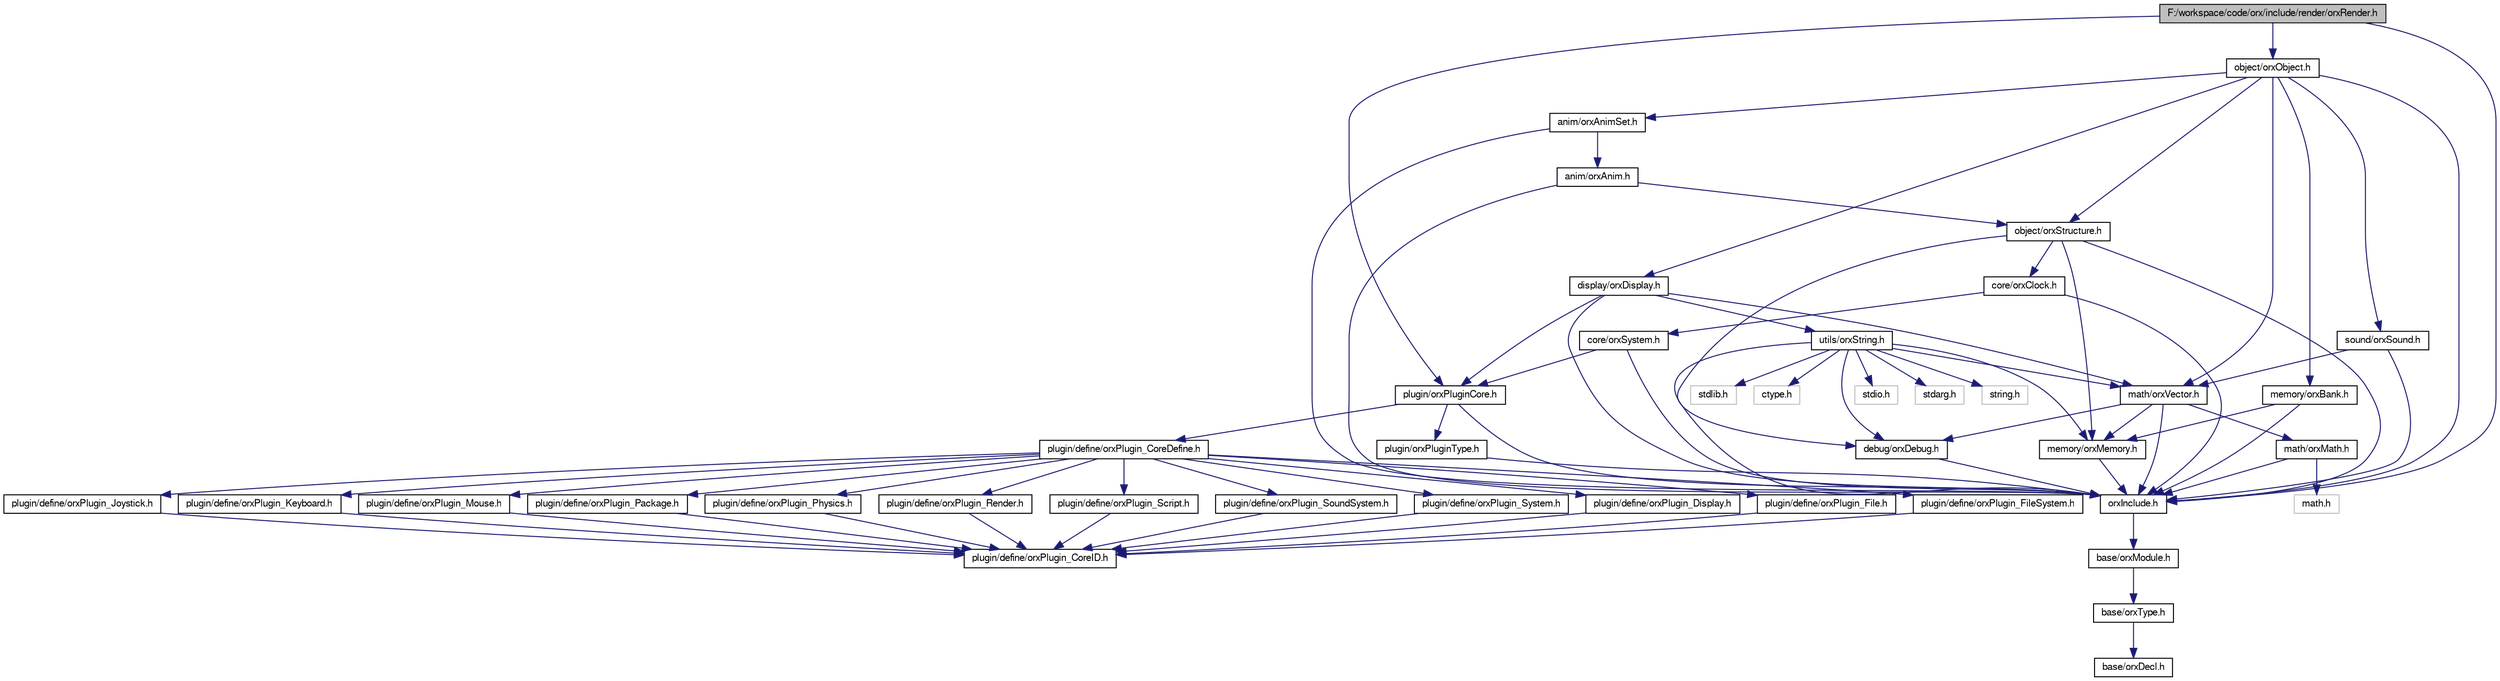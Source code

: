 digraph G
{
  bgcolor="transparent";
  edge [fontname="FreeSans",fontsize=10,labelfontname="FreeSans",labelfontsize=10];
  node [fontname="FreeSans",fontsize=10,shape=record];
  Node1 [label="F:/workspace/code/orx/include/render/orxRender.h",height=0.2,width=0.4,color="black", fillcolor="grey75", style="filled" fontcolor="black"];
  Node1 -> Node2 [color="midnightblue",fontsize=10,style="solid",fontname="FreeSans"];
  Node2 [label="orxInclude.h",height=0.2,width=0.4,color="black",URL="$orx_include_8h.html"];
  Node2 -> Node3 [color="midnightblue",fontsize=10,style="solid",fontname="FreeSans"];
  Node3 [label="base/orxModule.h",height=0.2,width=0.4,color="black",URL="$orx_module_8h.html"];
  Node3 -> Node4 [color="midnightblue",fontsize=10,style="solid",fontname="FreeSans"];
  Node4 [label="base/orxType.h",height=0.2,width=0.4,color="black",URL="$orx_type_8h.html"];
  Node4 -> Node5 [color="midnightblue",fontsize=10,style="solid",fontname="FreeSans"];
  Node5 [label="base/orxDecl.h",height=0.2,width=0.4,color="black",URL="$orx_decl_8h.html"];
  Node1 -> Node6 [color="midnightblue",fontsize=10,style="solid",fontname="FreeSans"];
  Node6 [label="plugin/orxPluginCore.h",height=0.2,width=0.4,color="black",URL="$orx_plugin_core_8h.html"];
  Node6 -> Node2 [color="midnightblue",fontsize=10,style="solid",fontname="FreeSans"];
  Node6 -> Node7 [color="midnightblue",fontsize=10,style="solid",fontname="FreeSans"];
  Node7 [label="plugin/orxPluginType.h",height=0.2,width=0.4,color="black",URL="$orx_plugin_type_8h.html"];
  Node7 -> Node2 [color="midnightblue",fontsize=10,style="solid",fontname="FreeSans"];
  Node6 -> Node8 [color="midnightblue",fontsize=10,style="solid",fontname="FreeSans"];
  Node8 [label="plugin/define/orxPlugin_CoreDefine.h",height=0.2,width=0.4,color="black",URL="$orx_plugin___core_define_8h.html"];
  Node8 -> Node9 [color="midnightblue",fontsize=10,style="solid",fontname="FreeSans"];
  Node9 [label="plugin/define/orxPlugin_Display.h",height=0.2,width=0.4,color="black",URL="$orx_plugin___display_8h.html"];
  Node9 -> Node10 [color="midnightblue",fontsize=10,style="solid",fontname="FreeSans"];
  Node10 [label="plugin/define/orxPlugin_CoreID.h",height=0.2,width=0.4,color="black",URL="$orx_plugin___core_i_d_8h.html"];
  Node8 -> Node11 [color="midnightblue",fontsize=10,style="solid",fontname="FreeSans"];
  Node11 [label="plugin/define/orxPlugin_File.h",height=0.2,width=0.4,color="black",URL="$orx_plugin___file_8h.html"];
  Node11 -> Node10 [color="midnightblue",fontsize=10,style="solid",fontname="FreeSans"];
  Node8 -> Node12 [color="midnightblue",fontsize=10,style="solid",fontname="FreeSans"];
  Node12 [label="plugin/define/orxPlugin_FileSystem.h",height=0.2,width=0.4,color="black",URL="$orx_plugin___file_system_8h.html"];
  Node12 -> Node10 [color="midnightblue",fontsize=10,style="solid",fontname="FreeSans"];
  Node8 -> Node13 [color="midnightblue",fontsize=10,style="solid",fontname="FreeSans"];
  Node13 [label="plugin/define/orxPlugin_Joystick.h",height=0.2,width=0.4,color="black",URL="$orx_plugin___joystick_8h.html"];
  Node13 -> Node10 [color="midnightblue",fontsize=10,style="solid",fontname="FreeSans"];
  Node8 -> Node14 [color="midnightblue",fontsize=10,style="solid",fontname="FreeSans"];
  Node14 [label="plugin/define/orxPlugin_Keyboard.h",height=0.2,width=0.4,color="black",URL="$orx_plugin___keyboard_8h.html"];
  Node14 -> Node10 [color="midnightblue",fontsize=10,style="solid",fontname="FreeSans"];
  Node8 -> Node15 [color="midnightblue",fontsize=10,style="solid",fontname="FreeSans"];
  Node15 [label="plugin/define/orxPlugin_Mouse.h",height=0.2,width=0.4,color="black",URL="$orx_plugin___mouse_8h.html"];
  Node15 -> Node10 [color="midnightblue",fontsize=10,style="solid",fontname="FreeSans"];
  Node8 -> Node16 [color="midnightblue",fontsize=10,style="solid",fontname="FreeSans"];
  Node16 [label="plugin/define/orxPlugin_Package.h",height=0.2,width=0.4,color="black",URL="$orx_plugin___package_8h.html"];
  Node16 -> Node10 [color="midnightblue",fontsize=10,style="solid",fontname="FreeSans"];
  Node8 -> Node17 [color="midnightblue",fontsize=10,style="solid",fontname="FreeSans"];
  Node17 [label="plugin/define/orxPlugin_Physics.h",height=0.2,width=0.4,color="black",URL="$orx_plugin___physics_8h.html"];
  Node17 -> Node10 [color="midnightblue",fontsize=10,style="solid",fontname="FreeSans"];
  Node8 -> Node18 [color="midnightblue",fontsize=10,style="solid",fontname="FreeSans"];
  Node18 [label="plugin/define/orxPlugin_Render.h",height=0.2,width=0.4,color="black",URL="$orx_plugin___render_8h.html"];
  Node18 -> Node10 [color="midnightblue",fontsize=10,style="solid",fontname="FreeSans"];
  Node8 -> Node19 [color="midnightblue",fontsize=10,style="solid",fontname="FreeSans"];
  Node19 [label="plugin/define/orxPlugin_Script.h",height=0.2,width=0.4,color="black",URL="$orx_plugin___script_8h.html"];
  Node19 -> Node10 [color="midnightblue",fontsize=10,style="solid",fontname="FreeSans"];
  Node8 -> Node20 [color="midnightblue",fontsize=10,style="solid",fontname="FreeSans"];
  Node20 [label="plugin/define/orxPlugin_SoundSystem.h",height=0.2,width=0.4,color="black",URL="$orx_plugin___sound_system_8h.html"];
  Node20 -> Node10 [color="midnightblue",fontsize=10,style="solid",fontname="FreeSans"];
  Node8 -> Node21 [color="midnightblue",fontsize=10,style="solid",fontname="FreeSans"];
  Node21 [label="plugin/define/orxPlugin_System.h",height=0.2,width=0.4,color="black",URL="$orx_plugin___system_8h.html"];
  Node21 -> Node10 [color="midnightblue",fontsize=10,style="solid",fontname="FreeSans"];
  Node1 -> Node22 [color="midnightblue",fontsize=10,style="solid",fontname="FreeSans"];
  Node22 [label="object/orxObject.h",height=0.2,width=0.4,color="black",URL="$orx_object_8h.html"];
  Node22 -> Node2 [color="midnightblue",fontsize=10,style="solid",fontname="FreeSans"];
  Node22 -> Node23 [color="midnightblue",fontsize=10,style="solid",fontname="FreeSans"];
  Node23 [label="object/orxStructure.h",height=0.2,width=0.4,color="black",URL="$orx_structure_8h.html"];
  Node23 -> Node2 [color="midnightblue",fontsize=10,style="solid",fontname="FreeSans"];
  Node23 -> Node24 [color="midnightblue",fontsize=10,style="solid",fontname="FreeSans"];
  Node24 [label="core/orxClock.h",height=0.2,width=0.4,color="black",URL="$orx_clock_8h.html"];
  Node24 -> Node2 [color="midnightblue",fontsize=10,style="solid",fontname="FreeSans"];
  Node24 -> Node25 [color="midnightblue",fontsize=10,style="solid",fontname="FreeSans"];
  Node25 [label="core/orxSystem.h",height=0.2,width=0.4,color="black",URL="$orx_system_8h.html"];
  Node25 -> Node2 [color="midnightblue",fontsize=10,style="solid",fontname="FreeSans"];
  Node25 -> Node6 [color="midnightblue",fontsize=10,style="solid",fontname="FreeSans"];
  Node23 -> Node26 [color="midnightblue",fontsize=10,style="solid",fontname="FreeSans"];
  Node26 [label="debug/orxDebug.h",height=0.2,width=0.4,color="black",URL="$orx_debug_8h.html"];
  Node26 -> Node2 [color="midnightblue",fontsize=10,style="solid",fontname="FreeSans"];
  Node23 -> Node27 [color="midnightblue",fontsize=10,style="solid",fontname="FreeSans"];
  Node27 [label="memory/orxMemory.h",height=0.2,width=0.4,color="black",URL="$orx_memory_8h.html"];
  Node27 -> Node2 [color="midnightblue",fontsize=10,style="solid",fontname="FreeSans"];
  Node22 -> Node28 [color="midnightblue",fontsize=10,style="solid",fontname="FreeSans"];
  Node28 [label="memory/orxBank.h",height=0.2,width=0.4,color="black",URL="$orx_bank_8h.html"];
  Node28 -> Node2 [color="midnightblue",fontsize=10,style="solid",fontname="FreeSans"];
  Node28 -> Node27 [color="midnightblue",fontsize=10,style="solid",fontname="FreeSans"];
  Node22 -> Node29 [color="midnightblue",fontsize=10,style="solid",fontname="FreeSans"];
  Node29 [label="anim/orxAnimSet.h",height=0.2,width=0.4,color="black",URL="$orx_anim_set_8h.html"];
  Node29 -> Node2 [color="midnightblue",fontsize=10,style="solid",fontname="FreeSans"];
  Node29 -> Node30 [color="midnightblue",fontsize=10,style="solid",fontname="FreeSans"];
  Node30 [label="anim/orxAnim.h",height=0.2,width=0.4,color="black",URL="$orx_anim_8h.html"];
  Node30 -> Node2 [color="midnightblue",fontsize=10,style="solid",fontname="FreeSans"];
  Node30 -> Node23 [color="midnightblue",fontsize=10,style="solid",fontname="FreeSans"];
  Node22 -> Node31 [color="midnightblue",fontsize=10,style="solid",fontname="FreeSans"];
  Node31 [label="display/orxDisplay.h",height=0.2,width=0.4,color="black",URL="$orx_display_8h.html"];
  Node31 -> Node2 [color="midnightblue",fontsize=10,style="solid",fontname="FreeSans"];
  Node31 -> Node6 [color="midnightblue",fontsize=10,style="solid",fontname="FreeSans"];
  Node31 -> Node32 [color="midnightblue",fontsize=10,style="solid",fontname="FreeSans"];
  Node32 [label="math/orxVector.h",height=0.2,width=0.4,color="black",URL="$orx_vector_8h.html"];
  Node32 -> Node2 [color="midnightblue",fontsize=10,style="solid",fontname="FreeSans"];
  Node32 -> Node26 [color="midnightblue",fontsize=10,style="solid",fontname="FreeSans"];
  Node32 -> Node27 [color="midnightblue",fontsize=10,style="solid",fontname="FreeSans"];
  Node32 -> Node33 [color="midnightblue",fontsize=10,style="solid",fontname="FreeSans"];
  Node33 [label="math/orxMath.h",height=0.2,width=0.4,color="black",URL="$orx_math_8h.html"];
  Node33 -> Node2 [color="midnightblue",fontsize=10,style="solid",fontname="FreeSans"];
  Node33 -> Node34 [color="midnightblue",fontsize=10,style="solid",fontname="FreeSans"];
  Node34 [label="math.h",height=0.2,width=0.4,color="grey75"];
  Node31 -> Node35 [color="midnightblue",fontsize=10,style="solid",fontname="FreeSans"];
  Node35 [label="utils/orxString.h",height=0.2,width=0.4,color="black",URL="$orx_string_8h.html"];
  Node35 -> Node2 [color="midnightblue",fontsize=10,style="solid",fontname="FreeSans"];
  Node35 -> Node27 [color="midnightblue",fontsize=10,style="solid",fontname="FreeSans"];
  Node35 -> Node32 [color="midnightblue",fontsize=10,style="solid",fontname="FreeSans"];
  Node35 -> Node36 [color="midnightblue",fontsize=10,style="solid",fontname="FreeSans"];
  Node36 [label="stdio.h",height=0.2,width=0.4,color="grey75"];
  Node35 -> Node37 [color="midnightblue",fontsize=10,style="solid",fontname="FreeSans"];
  Node37 [label="stdarg.h",height=0.2,width=0.4,color="grey75"];
  Node35 -> Node38 [color="midnightblue",fontsize=10,style="solid",fontname="FreeSans"];
  Node38 [label="string.h",height=0.2,width=0.4,color="grey75"];
  Node35 -> Node39 [color="midnightblue",fontsize=10,style="solid",fontname="FreeSans"];
  Node39 [label="stdlib.h",height=0.2,width=0.4,color="grey75"];
  Node35 -> Node40 [color="midnightblue",fontsize=10,style="solid",fontname="FreeSans"];
  Node40 [label="ctype.h",height=0.2,width=0.4,color="grey75"];
  Node35 -> Node26 [color="midnightblue",fontsize=10,style="solid",fontname="FreeSans"];
  Node22 -> Node32 [color="midnightblue",fontsize=10,style="solid",fontname="FreeSans"];
  Node22 -> Node41 [color="midnightblue",fontsize=10,style="solid",fontname="FreeSans"];
  Node41 [label="sound/orxSound.h",height=0.2,width=0.4,color="black",URL="$orx_sound_8h.html"];
  Node41 -> Node2 [color="midnightblue",fontsize=10,style="solid",fontname="FreeSans"];
  Node41 -> Node32 [color="midnightblue",fontsize=10,style="solid",fontname="FreeSans"];
}
